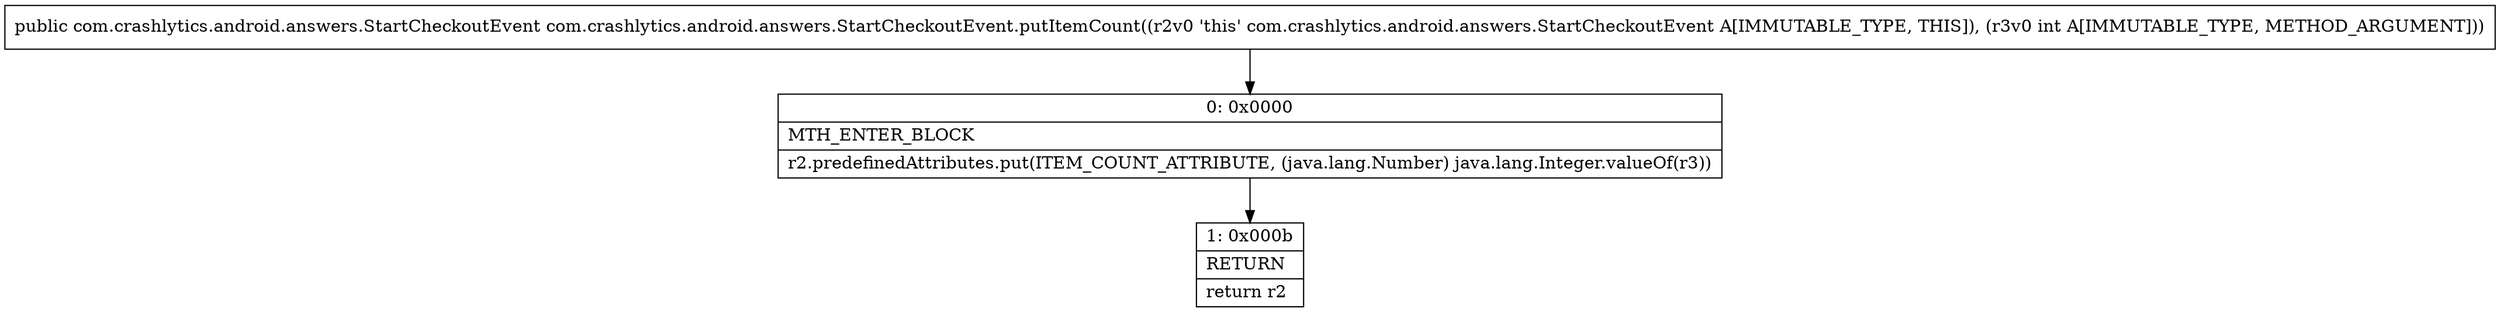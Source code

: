 digraph "CFG forcom.crashlytics.android.answers.StartCheckoutEvent.putItemCount(I)Lcom\/crashlytics\/android\/answers\/StartCheckoutEvent;" {
Node_0 [shape=record,label="{0\:\ 0x0000|MTH_ENTER_BLOCK\l|r2.predefinedAttributes.put(ITEM_COUNT_ATTRIBUTE, (java.lang.Number) java.lang.Integer.valueOf(r3))\l}"];
Node_1 [shape=record,label="{1\:\ 0x000b|RETURN\l|return r2\l}"];
MethodNode[shape=record,label="{public com.crashlytics.android.answers.StartCheckoutEvent com.crashlytics.android.answers.StartCheckoutEvent.putItemCount((r2v0 'this' com.crashlytics.android.answers.StartCheckoutEvent A[IMMUTABLE_TYPE, THIS]), (r3v0 int A[IMMUTABLE_TYPE, METHOD_ARGUMENT])) }"];
MethodNode -> Node_0;
Node_0 -> Node_1;
}

